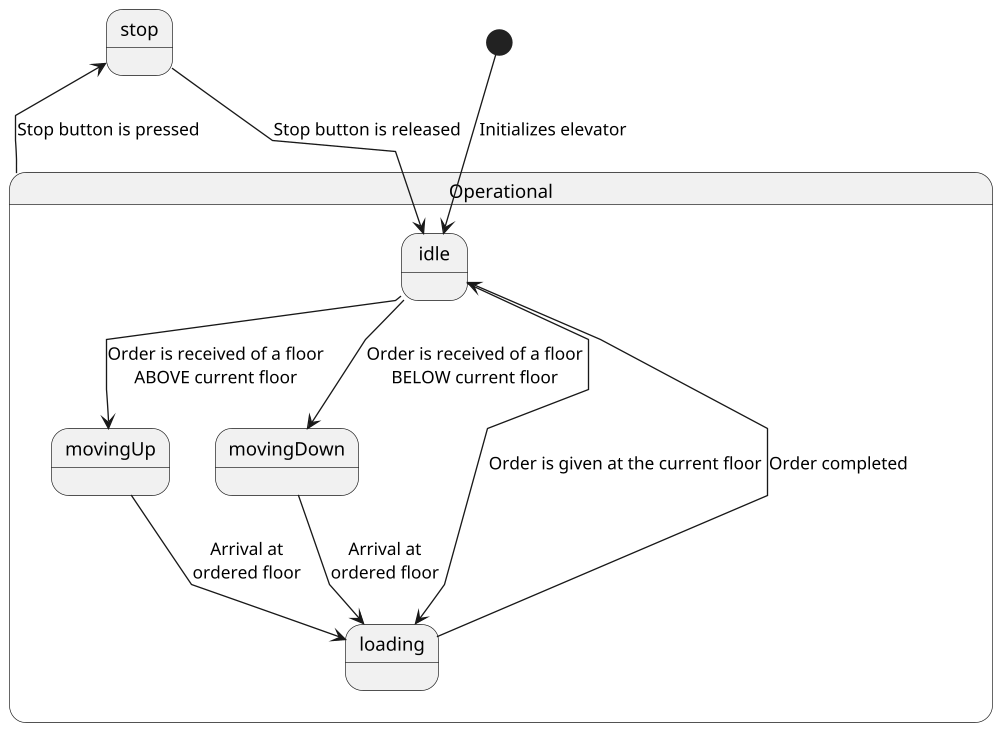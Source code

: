 @startuml
skinparam linetype polyline
scale 1000 width
state stop          <<stop>>

state Operational {
    idle            --> movingUp    : Order is received of a floor\nABOVE current floor
    idle            --> movingDown  : Order is received of a floor\nBELOW current floor

    Operational     --> stop        : Stop button is pressed
    stop            --> idle        : Stop button is released
    idle            --> loading     : Order is given at the current floor

    movingDown      --> loading : Arrival at\nordered floor
    movingUp        --> loading : Arrival at\nordered floor
    loading         --> idle    : Order completed

}

[*]             --> idle : Initializes elevator

@enduml
